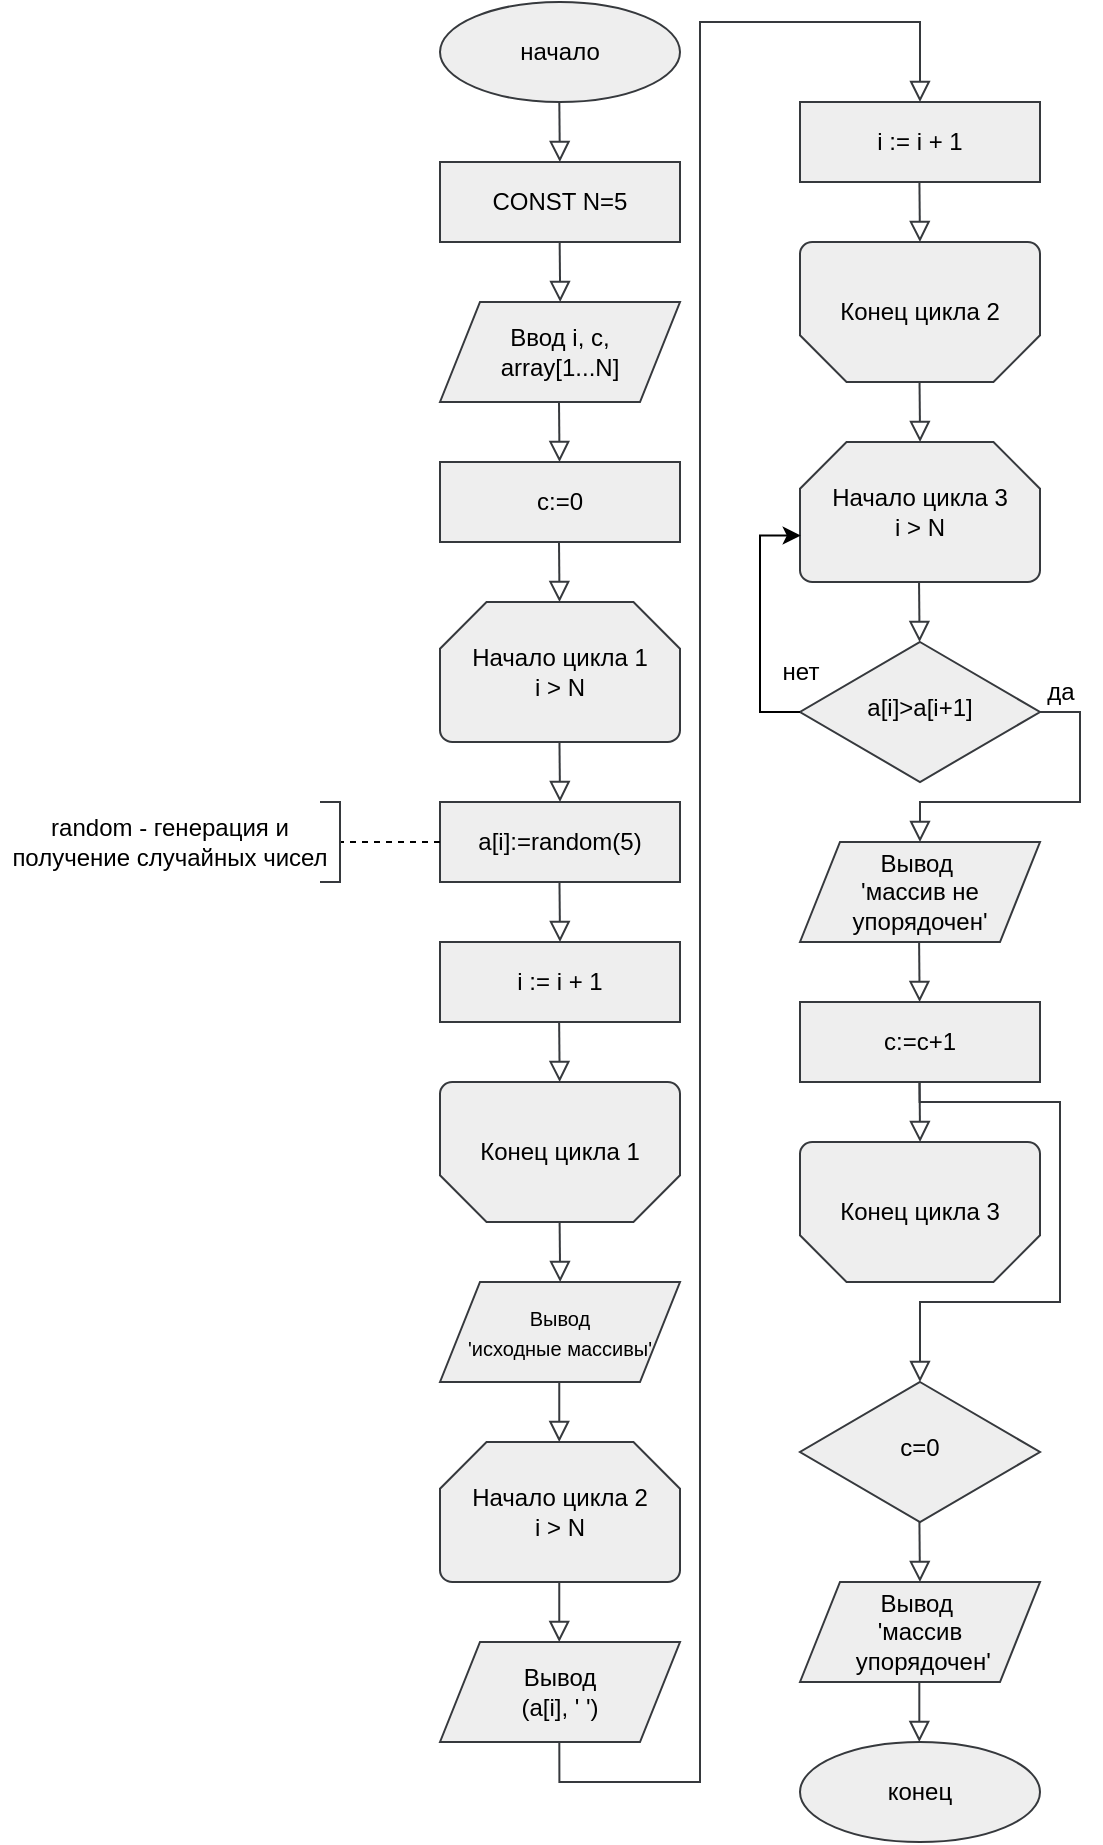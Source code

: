 <mxfile version="22.0.3" type="device">
  <diagram id="C5RBs43oDa-KdzZeNtuy" name="Page-1">
    <mxGraphModel dx="1200" dy="433" grid="1" gridSize="10" guides="1" tooltips="1" connect="1" arrows="1" fold="1" page="1" pageScale="1" pageWidth="827" pageHeight="1169" background="none" math="0" shadow="0">
      <root>
        <mxCell id="WIyWlLk6GJQsqaUBKTNV-0" />
        <mxCell id="WIyWlLk6GJQsqaUBKTNV-1" parent="WIyWlLk6GJQsqaUBKTNV-0" />
        <mxCell id="O6kwRCL_06sW0Yhjf2Mc-2" value="начало" style="ellipse;whiteSpace=wrap;html=1;strokeColor=#36393d;fillColor=#eeeeee;fontColor=#000000;" parent="WIyWlLk6GJQsqaUBKTNV-1" vertex="1">
          <mxGeometry x="-540" y="40" width="120" height="50" as="geometry" />
        </mxCell>
        <mxCell id="CJra_WSzJUt3smpGOyG3-4" value="Начало цикла 1&lt;br&gt;i &amp;gt; N" style="strokeWidth=1;html=1;shape=mxgraph.flowchart.loop_limit;whiteSpace=wrap;strokeColor=#36393d;fillColor=#eeeeee;fontColor=#000000;" parent="WIyWlLk6GJQsqaUBKTNV-1" vertex="1">
          <mxGeometry x="-540" y="340" width="120" height="70" as="geometry" />
        </mxCell>
        <mxCell id="CJra_WSzJUt3smpGOyG3-6" value="" style="rounded=0;html=1;jettySize=auto;orthogonalLoop=1;fontSize=11;endArrow=block;endFill=0;endSize=8;strokeWidth=1;shadow=0;labelBackgroundColor=none;edgeStyle=orthogonalEdgeStyle;strokeColor=#36393d;fillColor=#eeeeee;fontColor=#000000;" parent="WIyWlLk6GJQsqaUBKTNV-1" edge="1">
          <mxGeometry relative="1" as="geometry">
            <mxPoint x="-480.5" y="240" as="sourcePoint" />
            <mxPoint x="-480.23" y="270" as="targetPoint" />
          </mxGeometry>
        </mxCell>
        <mxCell id="CJra_WSzJUt3smpGOyG3-8" value="Ввод i, c,&lt;br&gt;array[1...N]" style="shape=parallelogram;perimeter=parallelogramPerimeter;whiteSpace=wrap;html=1;fixedSize=1;strokeColor=#36393d;fillColor=#eeeeee;fontColor=#000000;" parent="WIyWlLk6GJQsqaUBKTNV-1" vertex="1">
          <mxGeometry x="-540" y="190" width="120" height="50" as="geometry" />
        </mxCell>
        <mxCell id="CJra_WSzJUt3smpGOyG3-32" value="" style="rounded=0;html=1;jettySize=auto;orthogonalLoop=1;fontSize=11;endArrow=block;endFill=0;endSize=8;strokeWidth=1;shadow=0;labelBackgroundColor=none;edgeStyle=orthogonalEdgeStyle;strokeColor=#36393d;fillColor=#eeeeee;fontColor=#000000;" parent="WIyWlLk6GJQsqaUBKTNV-1" edge="1">
          <mxGeometry relative="1" as="geometry">
            <mxPoint x="-480.34" y="90" as="sourcePoint" />
            <mxPoint x="-480.07" y="120" as="targetPoint" />
          </mxGeometry>
        </mxCell>
        <mxCell id="CJra_WSzJUt3smpGOyG3-35" value="" style="rounded=0;html=1;jettySize=auto;orthogonalLoop=1;fontSize=11;endArrow=block;endFill=0;endSize=8;strokeWidth=1;shadow=0;labelBackgroundColor=none;edgeStyle=orthogonalEdgeStyle;strokeColor=#36393d;fillColor=#eeeeee;fontColor=#000000;" parent="WIyWlLk6GJQsqaUBKTNV-1" edge="1">
          <mxGeometry relative="1" as="geometry">
            <mxPoint x="-480.17" y="160" as="sourcePoint" />
            <mxPoint x="-479.9" y="190" as="targetPoint" />
          </mxGeometry>
        </mxCell>
        <mxCell id="gXV8-5lS1U5zjnlFUvk6-14" value="&lt;font style=&quot;font-size: 12px;&quot;&gt;a[i]&amp;gt;a[i+1]&lt;/font&gt;" style="rhombus;whiteSpace=wrap;html=1;shadow=0;fontFamily=Helvetica;fontSize=12;align=center;strokeWidth=1;spacing=6;spacingTop=-4;strokeColor=#36393d;fillColor=#eeeeee;fontColor=#000000;" parent="WIyWlLk6GJQsqaUBKTNV-1" vertex="1">
          <mxGeometry x="-360" y="360" width="120" height="70" as="geometry" />
        </mxCell>
        <mxCell id="Kg9K-jLbq-SvP9runcIR-1" value="" style="rounded=0;html=1;jettySize=auto;orthogonalLoop=1;fontSize=11;endArrow=block;endFill=0;endSize=8;strokeWidth=1;shadow=0;labelBackgroundColor=none;edgeStyle=orthogonalEdgeStyle;strokeColor=#36393d;fillColor=#eeeeee;fontColor=#000000;" parent="WIyWlLk6GJQsqaUBKTNV-1" edge="1">
          <mxGeometry relative="1" as="geometry">
            <mxPoint x="-480.5" y="310" as="sourcePoint" />
            <mxPoint x="-480.23" y="340" as="targetPoint" />
          </mxGeometry>
        </mxCell>
        <mxCell id="Kg9K-jLbq-SvP9runcIR-3" value="" style="rounded=0;html=1;jettySize=auto;orthogonalLoop=1;fontSize=11;endArrow=block;endFill=0;endSize=8;strokeWidth=1;shadow=0;labelBackgroundColor=none;edgeStyle=orthogonalEdgeStyle;strokeColor=#36393d;fillColor=#eeeeee;fontColor=#000000;" parent="WIyWlLk6GJQsqaUBKTNV-1" edge="1">
          <mxGeometry relative="1" as="geometry">
            <mxPoint x="-480.26" y="410" as="sourcePoint" />
            <mxPoint x="-479.99" y="440" as="targetPoint" />
          </mxGeometry>
        </mxCell>
        <mxCell id="Kg9K-jLbq-SvP9runcIR-17" value="" style="rounded=0;html=1;jettySize=auto;orthogonalLoop=1;fontSize=11;endArrow=block;endFill=0;endSize=8;strokeWidth=1;shadow=0;labelBackgroundColor=none;edgeStyle=orthogonalEdgeStyle;strokeColor=#36393d;fillColor=#eeeeee;fontColor=#000000;" parent="WIyWlLk6GJQsqaUBKTNV-1" edge="1">
          <mxGeometry relative="1" as="geometry">
            <mxPoint x="-480.37" y="730" as="sourcePoint" />
            <mxPoint x="-480.37" y="760" as="targetPoint" />
          </mxGeometry>
        </mxCell>
        <mxCell id="Kg9K-jLbq-SvP9runcIR-18" value="конец" style="ellipse;whiteSpace=wrap;html=1;strokeColor=#36393d;fillColor=#eeeeee;fontColor=#000000;" parent="WIyWlLk6GJQsqaUBKTNV-1" vertex="1">
          <mxGeometry x="-360" y="910" width="120" height="50" as="geometry" />
        </mxCell>
        <mxCell id="SMtHybRJAJT8ehfguQuV-0" value="CONST N=5" style="rounded=0;whiteSpace=wrap;html=1;strokeColor=#36393d;fillColor=#eeeeee;fontColor=#000000;" parent="WIyWlLk6GJQsqaUBKTNV-1" vertex="1">
          <mxGeometry x="-540" y="120" width="120" height="40" as="geometry" />
        </mxCell>
        <mxCell id="SMtHybRJAJT8ehfguQuV-1" value="c:=0" style="rounded=0;whiteSpace=wrap;html=1;strokeColor=#36393d;fillColor=#eeeeee;fontColor=#000000;" parent="WIyWlLk6GJQsqaUBKTNV-1" vertex="1">
          <mxGeometry x="-540" y="270" width="120" height="40" as="geometry" />
        </mxCell>
        <mxCell id="SMtHybRJAJT8ehfguQuV-10" value="Конец цикла 1" style="strokeWidth=1;html=1;shape=mxgraph.flowchart.loop_limit;whiteSpace=wrap;strokeColor=#36393d;fillColor=#eeeeee;fontColor=#000000;direction=west;" parent="WIyWlLk6GJQsqaUBKTNV-1" vertex="1">
          <mxGeometry x="-540" y="580" width="120" height="70" as="geometry" />
        </mxCell>
        <mxCell id="SMtHybRJAJT8ehfguQuV-17" value="" style="rounded=0;html=1;jettySize=auto;orthogonalLoop=1;fontSize=11;endArrow=block;endFill=0;endSize=8;strokeWidth=1;shadow=0;labelBackgroundColor=none;edgeStyle=orthogonalEdgeStyle;strokeColor=#36393d;fillColor=#eeeeee;fontColor=#000000;exitX=1;exitY=0.5;exitDx=0;exitDy=0;entryX=0.5;entryY=0;entryDx=0;entryDy=0;" parent="WIyWlLk6GJQsqaUBKTNV-1" source="gXV8-5lS1U5zjnlFUvk6-14" target="SMtHybRJAJT8ehfguQuV-19" edge="1">
          <mxGeometry relative="1" as="geometry">
            <mxPoint x="-180.0" y="430" as="sourcePoint" />
            <mxPoint x="-179.73" y="460" as="targetPoint" />
            <Array as="points">
              <mxPoint x="-220" y="395" />
              <mxPoint x="-220" y="440" />
              <mxPoint x="-300" y="440" />
            </Array>
          </mxGeometry>
        </mxCell>
        <mxCell id="SMtHybRJAJT8ehfguQuV-19" value="Вывод&amp;nbsp;&lt;br&gt;&#39;массив не упорядочен&#39;" style="shape=parallelogram;perimeter=parallelogramPerimeter;whiteSpace=wrap;html=1;fixedSize=1;strokeColor=#36393d;fillColor=#eeeeee;fontColor=#000000;" parent="WIyWlLk6GJQsqaUBKTNV-1" vertex="1">
          <mxGeometry x="-360" y="460" width="120" height="50" as="geometry" />
        </mxCell>
        <mxCell id="SMtHybRJAJT8ehfguQuV-20" value="" style="rounded=0;html=1;jettySize=auto;orthogonalLoop=1;fontSize=11;endArrow=block;endFill=0;endSize=8;strokeWidth=1;shadow=0;labelBackgroundColor=none;edgeStyle=orthogonalEdgeStyle;strokeColor=#36393d;fillColor=#eeeeee;fontColor=#000000;" parent="WIyWlLk6GJQsqaUBKTNV-1" edge="1">
          <mxGeometry relative="1" as="geometry">
            <mxPoint x="-480.37" y="830" as="sourcePoint" />
            <mxPoint x="-480.37" y="860" as="targetPoint" />
          </mxGeometry>
        </mxCell>
        <mxCell id="2xioK6IHDwXSdCJLh5u1-1" value="&lt;font style=&quot;font-size: 10px;&quot;&gt;Вывод &lt;br&gt;&#39;исходные массивы&#39;&lt;/font&gt;" style="shape=parallelogram;perimeter=parallelogramPerimeter;whiteSpace=wrap;html=1;fixedSize=1;strokeColor=#36393d;fillColor=#eeeeee;fontColor=#000000;" parent="WIyWlLk6GJQsqaUBKTNV-1" vertex="1">
          <mxGeometry x="-540" y="680" width="120" height="50" as="geometry" />
        </mxCell>
        <mxCell id="2xioK6IHDwXSdCJLh5u1-2" value="" style="rounded=0;html=1;jettySize=auto;orthogonalLoop=1;fontSize=11;endArrow=block;endFill=0;endSize=8;strokeWidth=1;shadow=0;labelBackgroundColor=none;edgeStyle=orthogonalEdgeStyle;strokeColor=#36393d;fillColor=#eeeeee;fontColor=#000000;" parent="WIyWlLk6GJQsqaUBKTNV-1" edge="1">
          <mxGeometry relative="1" as="geometry">
            <mxPoint x="-480.19" y="650" as="sourcePoint" />
            <mxPoint x="-479.92" y="680" as="targetPoint" />
          </mxGeometry>
        </mxCell>
        <mxCell id="2xioK6IHDwXSdCJLh5u1-4" value="" style="rounded=0;html=1;jettySize=auto;orthogonalLoop=1;fontSize=11;endArrow=block;endFill=0;endSize=8;strokeWidth=1;shadow=0;labelBackgroundColor=none;edgeStyle=orthogonalEdgeStyle;strokeColor=#36393d;fillColor=#eeeeee;fontColor=#000000;" parent="WIyWlLk6GJQsqaUBKTNV-1" edge="1">
          <mxGeometry relative="1" as="geometry">
            <mxPoint x="-480.26" y="480" as="sourcePoint" />
            <mxPoint x="-479.99" y="510" as="targetPoint" />
          </mxGeometry>
        </mxCell>
        <mxCell id="2xioK6IHDwXSdCJLh5u1-5" value="" style="rounded=0;html=1;jettySize=auto;orthogonalLoop=1;fontSize=11;endArrow=block;endFill=0;endSize=8;strokeWidth=1;shadow=0;labelBackgroundColor=none;edgeStyle=orthogonalEdgeStyle;strokeColor=#36393d;fillColor=#eeeeee;fontColor=#000000;" parent="WIyWlLk6GJQsqaUBKTNV-1" edge="1">
          <mxGeometry relative="1" as="geometry">
            <mxPoint x="-480.43" y="550" as="sourcePoint" />
            <mxPoint x="-480.16" y="580" as="targetPoint" />
          </mxGeometry>
        </mxCell>
        <mxCell id="2xioK6IHDwXSdCJLh5u1-9" value="" style="rounded=0;html=1;jettySize=auto;orthogonalLoop=1;fontSize=11;endArrow=block;endFill=0;endSize=8;strokeWidth=1;shadow=0;labelBackgroundColor=none;edgeStyle=orthogonalEdgeStyle;strokeColor=#36393d;fillColor=#eeeeee;fontColor=#000000;" parent="WIyWlLk6GJQsqaUBKTNV-1" edge="1">
          <mxGeometry relative="1" as="geometry">
            <mxPoint x="-300.48" y="330" as="sourcePoint" />
            <mxPoint x="-300.21" y="360" as="targetPoint" />
          </mxGeometry>
        </mxCell>
        <mxCell id="2xioK6IHDwXSdCJLh5u1-11" value="c:=c+1" style="rounded=0;whiteSpace=wrap;html=1;strokeColor=#36393d;fillColor=#eeeeee;fontColor=#000000;" parent="WIyWlLk6GJQsqaUBKTNV-1" vertex="1">
          <mxGeometry x="-360" y="540" width="120" height="40" as="geometry" />
        </mxCell>
        <mxCell id="2xioK6IHDwXSdCJLh5u1-13" value="a[i]:=random(5)" style="rounded=0;whiteSpace=wrap;html=1;strokeColor=#36393d;fillColor=#eeeeee;fontColor=#000000;" parent="WIyWlLk6GJQsqaUBKTNV-1" vertex="1">
          <mxGeometry x="-540" y="440" width="120" height="40" as="geometry" />
        </mxCell>
        <mxCell id="2xioK6IHDwXSdCJLh5u1-15" value="i := i + 1" style="rounded=0;whiteSpace=wrap;html=1;strokeColor=#36393d;fillColor=#eeeeee;fontColor=#000000;" parent="WIyWlLk6GJQsqaUBKTNV-1" vertex="1">
          <mxGeometry x="-540" y="510" width="120" height="40" as="geometry" />
        </mxCell>
        <mxCell id="BOUWuCyAhoZnOv69WV6i-0" value="Начало цикла 2&lt;br&gt;i &amp;gt; N" style="strokeWidth=1;html=1;shape=mxgraph.flowchart.loop_limit;whiteSpace=wrap;strokeColor=#36393d;fillColor=#eeeeee;fontColor=#000000;" parent="WIyWlLk6GJQsqaUBKTNV-1" vertex="1">
          <mxGeometry x="-540" y="760" width="120" height="70" as="geometry" />
        </mxCell>
        <mxCell id="BOUWuCyAhoZnOv69WV6i-1" value="&lt;font style=&quot;&quot;&gt;&lt;font style=&quot;font-size: 12px;&quot;&gt;Вывод &lt;br&gt;(a[i], &#39; &#39;)&lt;/font&gt;&lt;br&gt;&lt;/font&gt;" style="shape=parallelogram;perimeter=parallelogramPerimeter;whiteSpace=wrap;html=1;fixedSize=1;strokeColor=#36393d;fillColor=#eeeeee;fontColor=#000000;" parent="WIyWlLk6GJQsqaUBKTNV-1" vertex="1">
          <mxGeometry x="-540" y="860" width="120" height="50" as="geometry" />
        </mxCell>
        <mxCell id="BOUWuCyAhoZnOv69WV6i-3" value="" style="rounded=0;html=1;jettySize=auto;orthogonalLoop=1;fontSize=11;endArrow=block;endFill=0;endSize=8;strokeWidth=1;shadow=0;labelBackgroundColor=none;edgeStyle=orthogonalEdgeStyle;strokeColor=#36393d;fillColor=#eeeeee;fontColor=#000000;" parent="WIyWlLk6GJQsqaUBKTNV-1" edge="1">
          <mxGeometry relative="1" as="geometry">
            <mxPoint x="-480.34" y="910" as="sourcePoint" />
            <mxPoint x="-300" y="90" as="targetPoint" />
            <Array as="points">
              <mxPoint x="-480" y="930" />
              <mxPoint x="-410" y="930" />
              <mxPoint x="-410" y="50" />
              <mxPoint x="-300" y="50" />
              <mxPoint x="-300" y="90" />
            </Array>
          </mxGeometry>
        </mxCell>
        <mxCell id="BOUWuCyAhoZnOv69WV6i-4" value="i := i + 1" style="rounded=0;whiteSpace=wrap;html=1;strokeColor=#36393d;fillColor=#eeeeee;fontColor=#000000;" parent="WIyWlLk6GJQsqaUBKTNV-1" vertex="1">
          <mxGeometry x="-360" y="90" width="120" height="40" as="geometry" />
        </mxCell>
        <mxCell id="BOUWuCyAhoZnOv69WV6i-5" value="" style="rounded=0;html=1;jettySize=auto;orthogonalLoop=1;fontSize=11;endArrow=block;endFill=0;endSize=8;strokeWidth=1;shadow=0;labelBackgroundColor=none;edgeStyle=orthogonalEdgeStyle;strokeColor=#36393d;fillColor=#eeeeee;fontColor=#000000;" parent="WIyWlLk6GJQsqaUBKTNV-1" edge="1">
          <mxGeometry relative="1" as="geometry">
            <mxPoint x="-300.29" y="130" as="sourcePoint" />
            <mxPoint x="-300.02" y="160" as="targetPoint" />
          </mxGeometry>
        </mxCell>
        <mxCell id="BOUWuCyAhoZnOv69WV6i-6" value="Конец цикла 2" style="strokeWidth=1;html=1;shape=mxgraph.flowchart.loop_limit;whiteSpace=wrap;strokeColor=#36393d;fillColor=#eeeeee;fontColor=#000000;direction=west;" parent="WIyWlLk6GJQsqaUBKTNV-1" vertex="1">
          <mxGeometry x="-360" y="160" width="120" height="70" as="geometry" />
        </mxCell>
        <mxCell id="BOUWuCyAhoZnOv69WV6i-7" value="" style="rounded=0;html=1;jettySize=auto;orthogonalLoop=1;fontSize=11;endArrow=block;endFill=0;endSize=8;strokeWidth=1;shadow=0;labelBackgroundColor=none;edgeStyle=orthogonalEdgeStyle;strokeColor=#36393d;fillColor=#eeeeee;fontColor=#000000;" parent="WIyWlLk6GJQsqaUBKTNV-1" edge="1">
          <mxGeometry relative="1" as="geometry">
            <mxPoint x="-300.23" y="230" as="sourcePoint" />
            <mxPoint x="-299.96" y="260" as="targetPoint" />
          </mxGeometry>
        </mxCell>
        <mxCell id="BOUWuCyAhoZnOv69WV6i-8" value="Начало цикла 3&lt;br&gt;i &amp;gt; N" style="strokeWidth=1;html=1;shape=mxgraph.flowchart.loop_limit;whiteSpace=wrap;strokeColor=#36393d;fillColor=#eeeeee;fontColor=#000000;" parent="WIyWlLk6GJQsqaUBKTNV-1" vertex="1">
          <mxGeometry x="-360" y="260" width="120" height="70" as="geometry" />
        </mxCell>
        <mxCell id="BOUWuCyAhoZnOv69WV6i-10" value="" style="rounded=0;html=1;jettySize=auto;orthogonalLoop=1;fontSize=11;endArrow=block;endFill=0;endSize=8;strokeWidth=1;shadow=0;labelBackgroundColor=none;edgeStyle=orthogonalEdgeStyle;strokeColor=#36393d;fillColor=#eeeeee;fontColor=#000000;" parent="WIyWlLk6GJQsqaUBKTNV-1" edge="1">
          <mxGeometry relative="1" as="geometry">
            <mxPoint x="-300.45" y="510" as="sourcePoint" />
            <mxPoint x="-300.18" y="540" as="targetPoint" />
          </mxGeometry>
        </mxCell>
        <mxCell id="YE0YYtaghOAApN1b9zoq-0" value="" style="rounded=0;html=1;jettySize=auto;orthogonalLoop=1;fontSize=11;endArrow=block;endFill=0;endSize=8;strokeWidth=1;shadow=0;labelBackgroundColor=none;edgeStyle=orthogonalEdgeStyle;strokeColor=#36393d;fillColor=#eeeeee;fontColor=#000000;" parent="WIyWlLk6GJQsqaUBKTNV-1" edge="1">
          <mxGeometry relative="1" as="geometry">
            <mxPoint x="-300.24" y="580" as="sourcePoint" />
            <mxPoint x="-300" y="730" as="targetPoint" />
            <Array as="points">
              <mxPoint x="-300" y="590" />
              <mxPoint x="-230" y="590" />
              <mxPoint x="-230" y="690" />
              <mxPoint x="-300" y="690" />
            </Array>
          </mxGeometry>
        </mxCell>
        <mxCell id="YE0YYtaghOAApN1b9zoq-1" value="Конец цикла 3" style="strokeWidth=1;html=1;shape=mxgraph.flowchart.loop_limit;whiteSpace=wrap;strokeColor=#36393d;fillColor=#eeeeee;fontColor=#000000;direction=west;" parent="WIyWlLk6GJQsqaUBKTNV-1" vertex="1">
          <mxGeometry x="-360" y="610" width="120" height="70" as="geometry" />
        </mxCell>
        <mxCell id="YE0YYtaghOAApN1b9zoq-5" value="с=0" style="rhombus;whiteSpace=wrap;html=1;shadow=0;fontFamily=Helvetica;fontSize=12;align=center;strokeWidth=1;spacing=6;spacingTop=-4;strokeColor=#36393d;fillColor=#eeeeee;fontColor=#000000;" parent="WIyWlLk6GJQsqaUBKTNV-1" vertex="1">
          <mxGeometry x="-360" y="730" width="120" height="70" as="geometry" />
        </mxCell>
        <mxCell id="YE0YYtaghOAApN1b9zoq-6" value="" style="rounded=0;html=1;jettySize=auto;orthogonalLoop=1;fontSize=11;endArrow=block;endFill=0;endSize=8;strokeWidth=1;shadow=0;labelBackgroundColor=none;edgeStyle=orthogonalEdgeStyle;strokeColor=#36393d;fillColor=#eeeeee;fontColor=#000000;" parent="WIyWlLk6GJQsqaUBKTNV-1" edge="1">
          <mxGeometry relative="1" as="geometry">
            <mxPoint x="-300.29" y="800" as="sourcePoint" />
            <mxPoint x="-300.02" y="830" as="targetPoint" />
          </mxGeometry>
        </mxCell>
        <mxCell id="YE0YYtaghOAApN1b9zoq-7" value="Вывод&amp;nbsp;&lt;br&gt;&#39;массив&lt;br&gt;&amp;nbsp;упорядочен&#39;" style="shape=parallelogram;perimeter=parallelogramPerimeter;whiteSpace=wrap;html=1;fixedSize=1;strokeColor=#36393d;fillColor=#eeeeee;fontColor=#000000;" parent="WIyWlLk6GJQsqaUBKTNV-1" vertex="1">
          <mxGeometry x="-360" y="830" width="120" height="50" as="geometry" />
        </mxCell>
        <mxCell id="YE0YYtaghOAApN1b9zoq-8" value="да" style="text;html=1;align=center;verticalAlign=middle;resizable=0;points=[];autosize=1;strokeColor=none;fillColor=none;" parent="WIyWlLk6GJQsqaUBKTNV-1" vertex="1">
          <mxGeometry x="-250" y="370" width="40" height="30" as="geometry" />
        </mxCell>
        <mxCell id="YE0YYtaghOAApN1b9zoq-9" style="edgeStyle=orthogonalEdgeStyle;rounded=0;orthogonalLoop=1;jettySize=auto;html=1;exitX=0;exitY=0.5;exitDx=0;exitDy=0;entryX=0.003;entryY=0.668;entryDx=0;entryDy=0;entryPerimeter=0;" parent="WIyWlLk6GJQsqaUBKTNV-1" source="gXV8-5lS1U5zjnlFUvk6-14" target="BOUWuCyAhoZnOv69WV6i-8" edge="1">
          <mxGeometry relative="1" as="geometry" />
        </mxCell>
        <mxCell id="YE0YYtaghOAApN1b9zoq-10" value="нет" style="text;html=1;align=center;verticalAlign=middle;resizable=0;points=[];autosize=1;strokeColor=none;fillColor=none;" parent="WIyWlLk6GJQsqaUBKTNV-1" vertex="1">
          <mxGeometry x="-380" y="360" width="40" height="30" as="geometry" />
        </mxCell>
        <mxCell id="YE0YYtaghOAApN1b9zoq-11" value="" style="rounded=0;html=1;jettySize=auto;orthogonalLoop=1;fontSize=11;endArrow=block;endFill=0;endSize=8;strokeWidth=1;shadow=0;labelBackgroundColor=none;edgeStyle=orthogonalEdgeStyle;strokeColor=#36393d;fillColor=#eeeeee;fontColor=#000000;" parent="WIyWlLk6GJQsqaUBKTNV-1" edge="1">
          <mxGeometry relative="1" as="geometry">
            <mxPoint x="-300.23" y="580" as="sourcePoint" />
            <mxPoint x="-299.96" y="610" as="targetPoint" />
          </mxGeometry>
        </mxCell>
        <mxCell id="YE0YYtaghOAApN1b9zoq-12" value="" style="rounded=0;html=1;jettySize=auto;orthogonalLoop=1;fontSize=11;endArrow=block;endFill=0;endSize=8;strokeWidth=1;shadow=0;labelBackgroundColor=none;edgeStyle=orthogonalEdgeStyle;strokeColor=#36393d;fillColor=#eeeeee;fontColor=#000000;" parent="WIyWlLk6GJQsqaUBKTNV-1" edge="1">
          <mxGeometry relative="1" as="geometry">
            <mxPoint x="-300.34" y="880" as="sourcePoint" />
            <mxPoint x="-300.34" y="910" as="targetPoint" />
          </mxGeometry>
        </mxCell>
        <mxCell id="rT-GZ36wrHwSxTMM5smb-0" value="" style="endArrow=none;dashed=1;html=1;rounded=0;exitX=0;exitY=0.5;exitDx=0;exitDy=0;" edge="1" parent="WIyWlLk6GJQsqaUBKTNV-1" source="2xioK6IHDwXSdCJLh5u1-13">
          <mxGeometry width="50" height="50" relative="1" as="geometry">
            <mxPoint x="-530" y="610" as="sourcePoint" />
            <mxPoint x="-590" y="460" as="targetPoint" />
          </mxGeometry>
        </mxCell>
        <mxCell id="rT-GZ36wrHwSxTMM5smb-1" value="" style="strokeWidth=1;html=1;shape=mxgraph.flowchart.annotation_1;align=left;pointerEvents=1;direction=east;strokeColor=#36393d;rotation=-180;" vertex="1" parent="WIyWlLk6GJQsqaUBKTNV-1">
          <mxGeometry x="-600" y="440" width="10" height="40" as="geometry" />
        </mxCell>
        <mxCell id="rT-GZ36wrHwSxTMM5smb-2" value="random - генерация и получение случайных чисел" style="text;html=1;strokeColor=none;fillColor=none;align=center;verticalAlign=middle;whiteSpace=wrap;rounded=0;" vertex="1" parent="WIyWlLk6GJQsqaUBKTNV-1">
          <mxGeometry x="-760" y="445" width="170" height="30" as="geometry" />
        </mxCell>
      </root>
    </mxGraphModel>
  </diagram>
</mxfile>
